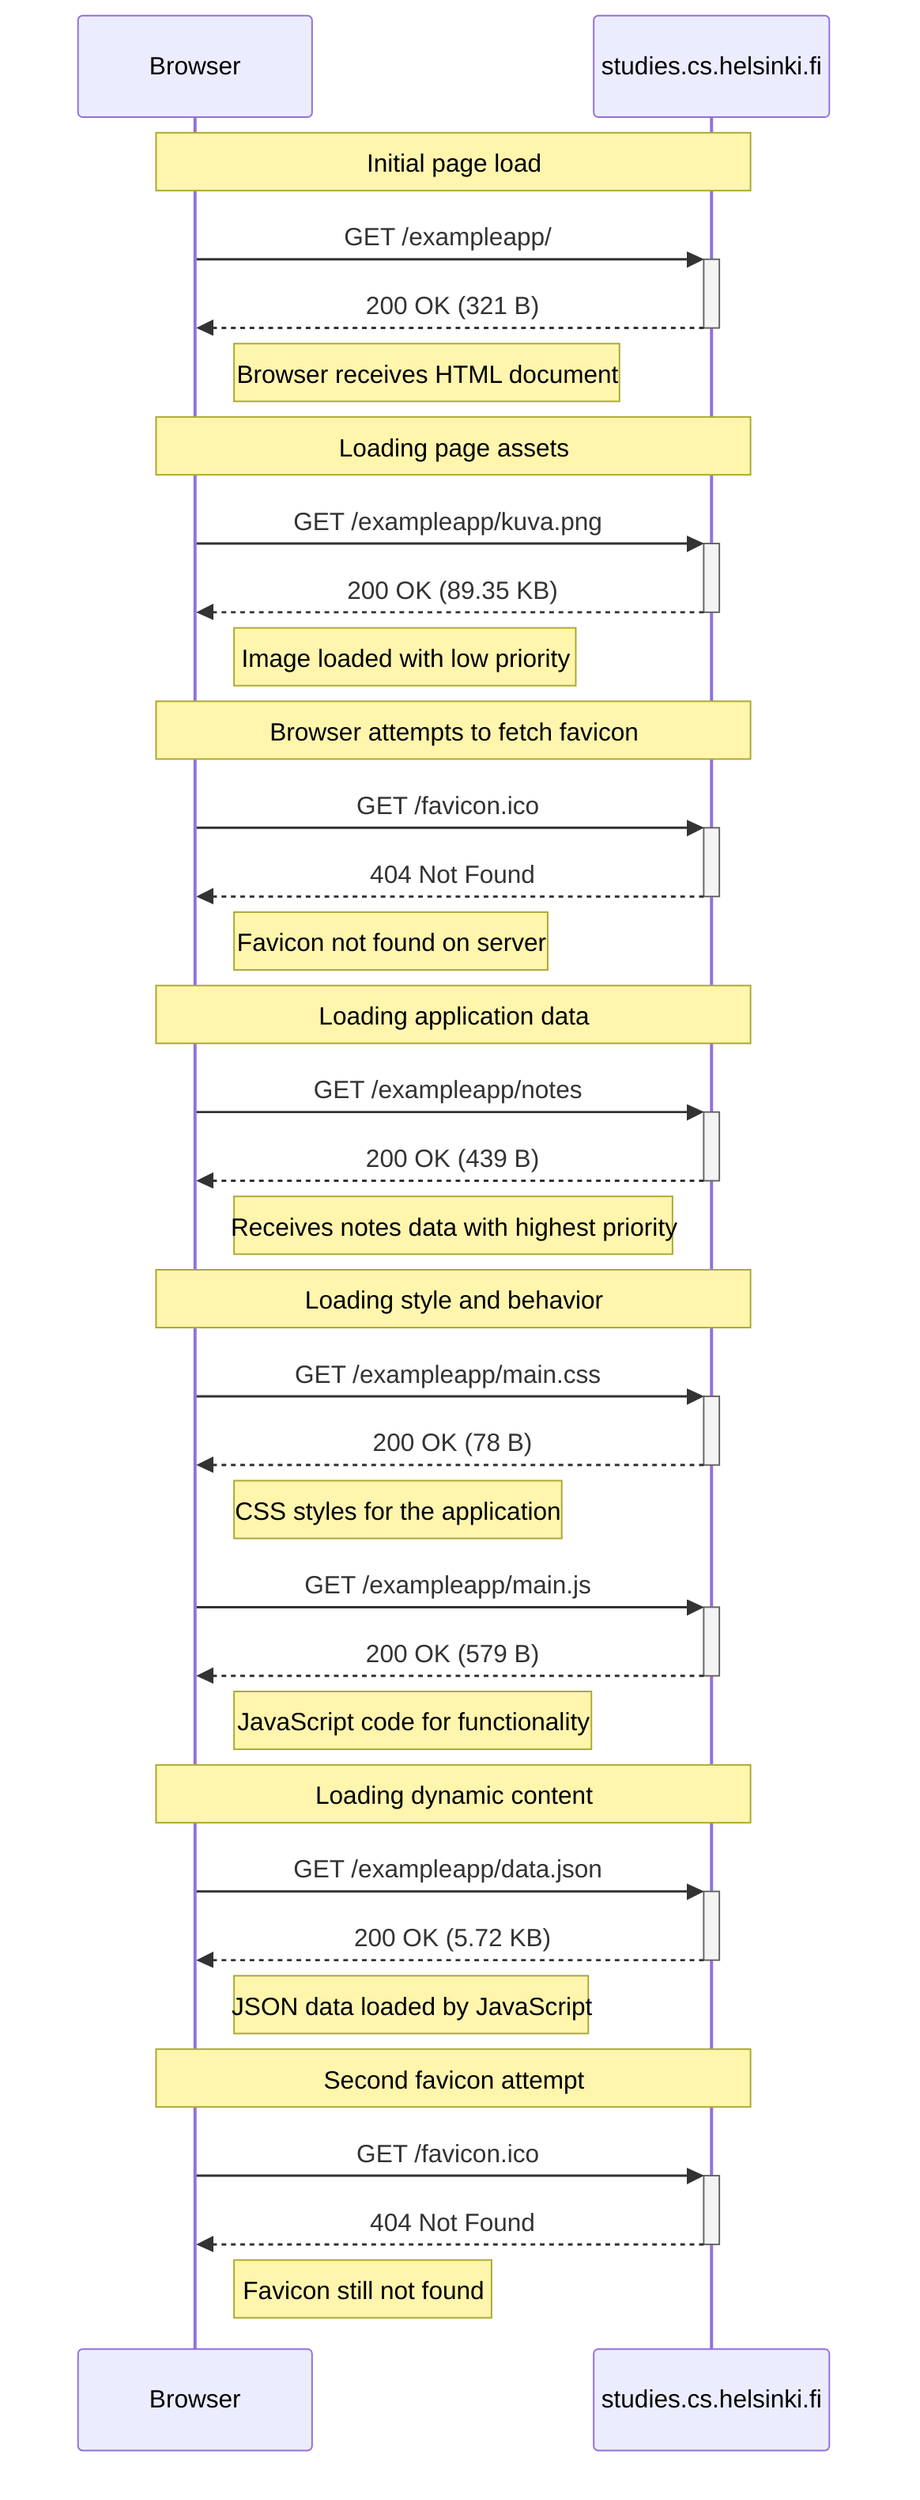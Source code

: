 sequenceDiagram
    participant Browser
    participant Server as studies.cs.helsinki.fi

    Note over Browser,Server: Initial page load
    Browser->>+Server: GET /exampleapp/
    Server-->>-Browser: 200 OK (321 B)
    Note right of Browser: Browser receives HTML document

    Note over Browser,Server: Loading page assets
    Browser->>+Server: GET /exampleapp/kuva.png
    Server-->>-Browser: 200 OK (89.35 KB)
    Note right of Browser: Image loaded with low priority

    Note over Browser,Server: Browser attempts to fetch favicon
    Browser->>+Server: GET /favicon.ico
    Server-->>-Browser: 404 Not Found
    Note right of Browser: Favicon not found on server

    Note over Browser,Server: Loading application data
    Browser->>+Server: GET /exampleapp/notes
    Server-->>-Browser: 200 OK (439 B)
    Note right of Browser: Receives notes data with highest priority

    Note over Browser,Server: Loading style and behavior
    Browser->>+Server: GET /exampleapp/main.css
    Server-->>-Browser: 200 OK (78 B)
    Note right of Browser: CSS styles for the application

    Browser->>+Server: GET /exampleapp/main.js
    Server-->>-Browser: 200 OK (579 B)
    Note right of Browser: JavaScript code for functionality

    Note over Browser,Server: Loading dynamic content
    Browser->>+Server: GET /exampleapp/data.json
    Server-->>-Browser: 200 OK (5.72 KB)
    Note right of Browser: JSON data loaded by JavaScript

    Note over Browser,Server: Second favicon attempt
    Browser->>+Server: GET /favicon.ico
    Server-->>-Browser: 404 Not Found
    Note right of Browser: Favicon still not found